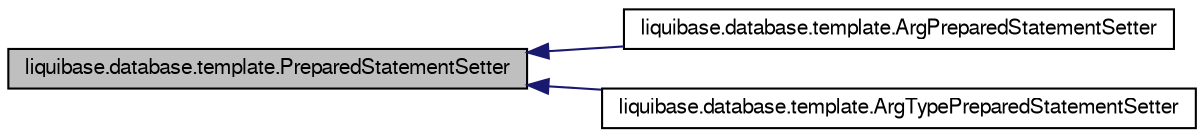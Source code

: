 digraph G
{
  edge [fontname="FreeSans",fontsize=10,labelfontname="FreeSans",labelfontsize=10];
  node [fontname="FreeSans",fontsize=10,shape=record];
  rankdir=LR;
  Node1 [label="liquibase.database.template.PreparedStatementSetter",height=0.2,width=0.4,color="black", fillcolor="grey75", style="filled" fontcolor="black"];
  Node1 -> Node2 [dir=back,color="midnightblue",fontsize=10,style="solid",fontname="FreeSans"];
  Node2 [label="liquibase.database.template.ArgPreparedStatementSetter",height=0.2,width=0.4,color="black", fillcolor="white", style="filled",URL="$classliquibase_1_1database_1_1template_1_1_arg_prepared_statement_setter.html",tooltip="Simple adapter for PreparedStatementSetter that applies a given array of arguments..."];
  Node1 -> Node3 [dir=back,color="midnightblue",fontsize=10,style="solid",fontname="FreeSans"];
  Node3 [label="liquibase.database.template.ArgTypePreparedStatementSetter",height=0.2,width=0.4,color="black", fillcolor="white", style="filled",URL="$classliquibase_1_1database_1_1template_1_1_arg_type_prepared_statement_setter.html",tooltip="Simple adapter for PreparedStatementSetter that applies given arrays of arguments..."];
}
